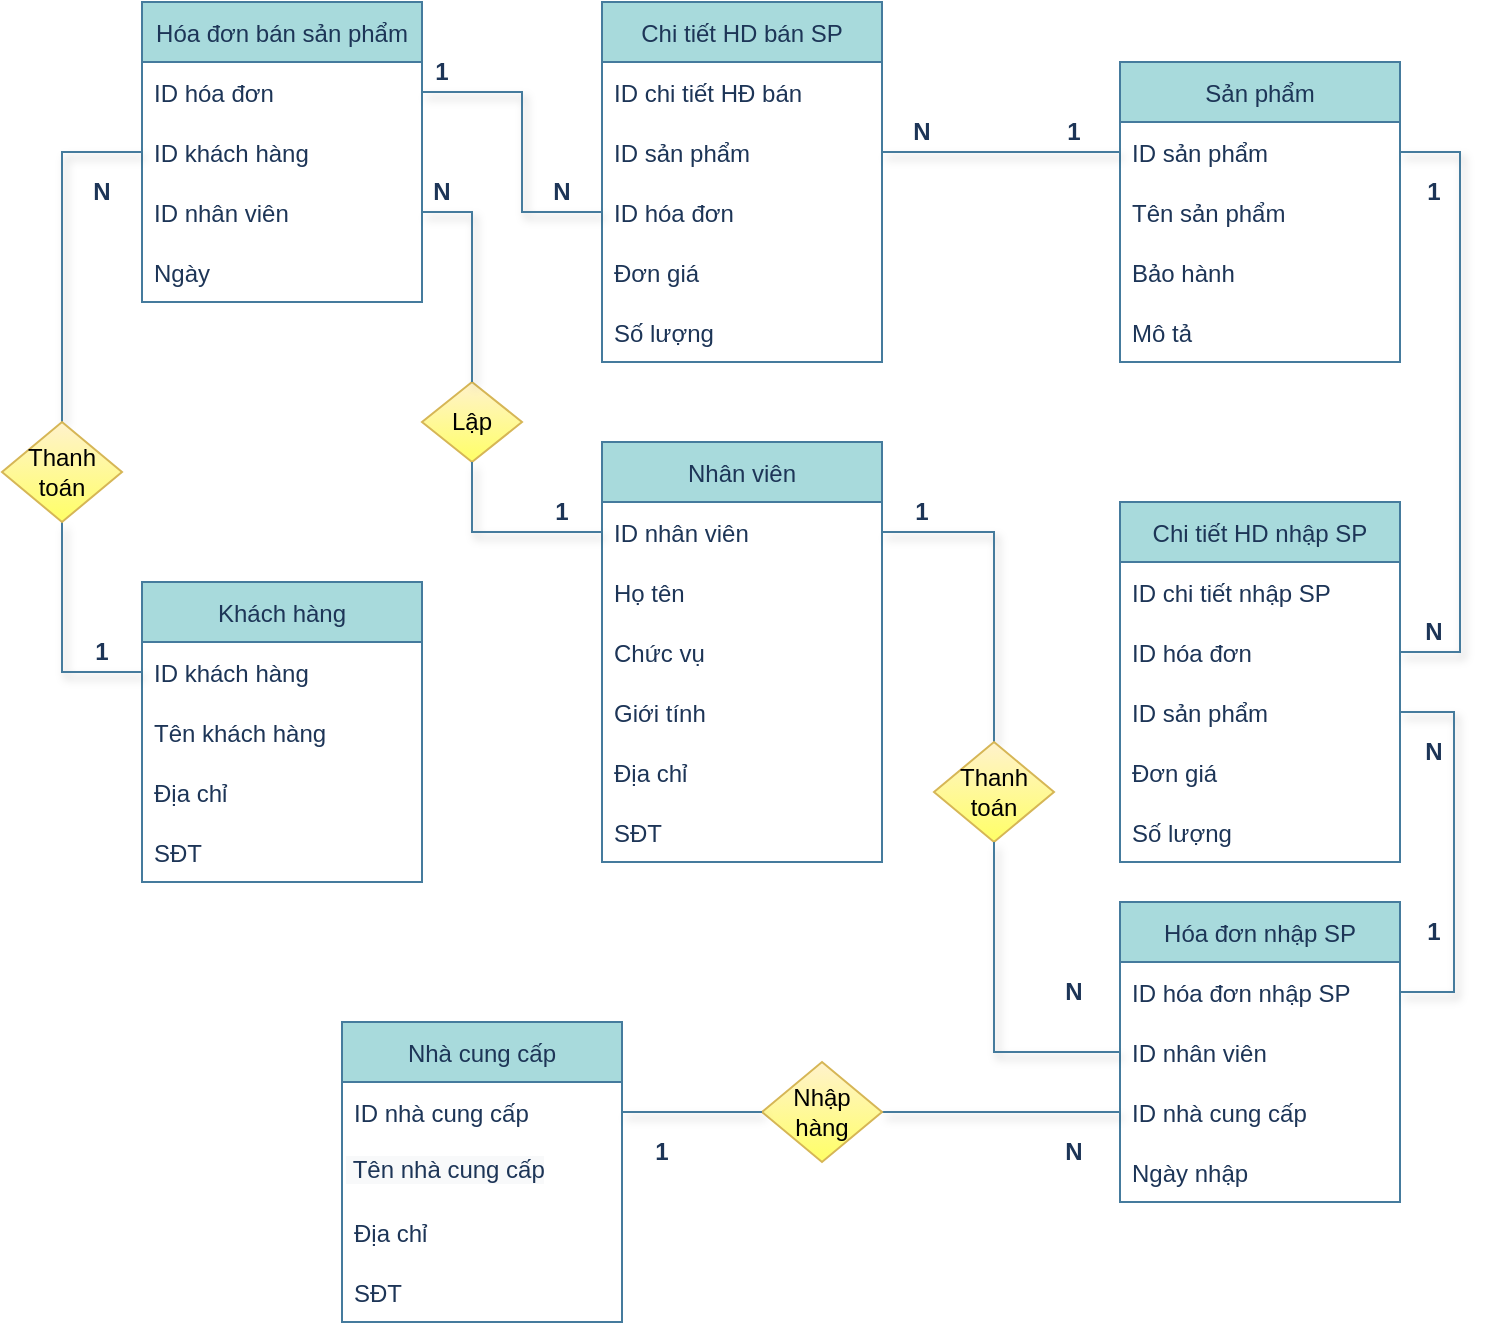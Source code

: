 <mxfile version="16.2.6" type="github">
  <diagram id="dGMib69D_cBfETXL7jhn" name="Page-1">
    <mxGraphModel dx="569" dy="523" grid="1" gridSize="10" guides="1" tooltips="1" connect="1" arrows="1" fold="1" page="1" pageScale="1" pageWidth="827" pageHeight="1169" background="#FFFFFF" math="0" shadow="0">
      <root>
        <mxCell id="0" />
        <mxCell id="1" parent="0" />
        <mxCell id="uv5CzfROaBmRkuvhpo79-32" value="Hóa đơn bán sản phẩm" style="swimlane;fontStyle=0;childLayout=stackLayout;horizontal=1;startSize=30;horizontalStack=0;resizeParent=1;resizeParentMax=0;resizeLast=0;collapsible=1;marginBottom=0;fillColor=#A8DADC;strokeColor=#457B9D;fontColor=#1D3557;" parent="1" vertex="1">
          <mxGeometry x="104" y="20" width="140" height="150" as="geometry">
            <mxRectangle x="40" y="40" width="140" height="30" as="alternateBounds" />
          </mxGeometry>
        </mxCell>
        <mxCell id="uv5CzfROaBmRkuvhpo79-33" value="ID hóa đơn" style="text;strokeColor=none;fillColor=none;align=left;verticalAlign=middle;spacingLeft=4;spacingRight=4;overflow=hidden;points=[[0,0.5],[1,0.5]];portConstraint=eastwest;rotatable=0;fontColor=#1D3557;" parent="uv5CzfROaBmRkuvhpo79-32" vertex="1">
          <mxGeometry y="30" width="140" height="30" as="geometry" />
        </mxCell>
        <mxCell id="uv5CzfROaBmRkuvhpo79-35" value="ID khách hàng" style="text;strokeColor=none;fillColor=none;align=left;verticalAlign=middle;spacingLeft=4;spacingRight=4;overflow=hidden;points=[[0,0.5],[1,0.5]];portConstraint=eastwest;rotatable=0;fontColor=#1D3557;" parent="uv5CzfROaBmRkuvhpo79-32" vertex="1">
          <mxGeometry y="60" width="140" height="30" as="geometry" />
        </mxCell>
        <mxCell id="uv5CzfROaBmRkuvhpo79-34" value="ID nhân viên" style="text;strokeColor=none;fillColor=none;align=left;verticalAlign=middle;spacingLeft=4;spacingRight=4;overflow=hidden;points=[[0,0.5],[1,0.5]];portConstraint=eastwest;rotatable=0;fontColor=#1D3557;" parent="uv5CzfROaBmRkuvhpo79-32" vertex="1">
          <mxGeometry y="90" width="140" height="30" as="geometry" />
        </mxCell>
        <mxCell id="uv5CzfROaBmRkuvhpo79-85" value="Ngày" style="text;strokeColor=none;fillColor=none;align=left;verticalAlign=middle;spacingLeft=4;spacingRight=4;overflow=hidden;points=[[0,0.5],[1,0.5]];portConstraint=eastwest;rotatable=0;fontColor=#1D3557;" parent="uv5CzfROaBmRkuvhpo79-32" vertex="1">
          <mxGeometry y="120" width="140" height="30" as="geometry" />
        </mxCell>
        <mxCell id="uv5CzfROaBmRkuvhpo79-40" value="Hóa đơn nhập SP" style="swimlane;fontStyle=0;childLayout=stackLayout;horizontal=1;startSize=30;horizontalStack=0;resizeParent=1;resizeParentMax=0;resizeLast=0;collapsible=1;marginBottom=0;fillColor=#A8DADC;strokeColor=#457B9D;fontColor=#1D3557;" parent="1" vertex="1">
          <mxGeometry x="593" y="470" width="140" height="150" as="geometry">
            <mxRectangle x="610" y="600" width="170" height="30" as="alternateBounds" />
          </mxGeometry>
        </mxCell>
        <mxCell id="uv5CzfROaBmRkuvhpo79-41" value="ID hóa đơn nhập SP" style="text;strokeColor=none;fillColor=none;align=left;verticalAlign=middle;spacingLeft=4;spacingRight=4;overflow=hidden;points=[[0,0.5],[1,0.5]];portConstraint=eastwest;rotatable=0;fontColor=#1D3557;" parent="uv5CzfROaBmRkuvhpo79-40" vertex="1">
          <mxGeometry y="30" width="140" height="30" as="geometry" />
        </mxCell>
        <mxCell id="uv5CzfROaBmRkuvhpo79-42" value="ID nhân viên" style="text;strokeColor=none;fillColor=none;align=left;verticalAlign=middle;spacingLeft=4;spacingRight=4;overflow=hidden;points=[[0,0.5],[1,0.5]];portConstraint=eastwest;rotatable=0;fontColor=#1D3557;" parent="uv5CzfROaBmRkuvhpo79-40" vertex="1">
          <mxGeometry y="60" width="140" height="30" as="geometry" />
        </mxCell>
        <mxCell id="L0eSTbh8aa3jM8EI-2dH-5" value="ID nhà cung cấp" style="text;strokeColor=none;fillColor=none;align=left;verticalAlign=middle;spacingLeft=4;spacingRight=4;overflow=hidden;points=[[0,0.5],[1,0.5]];portConstraint=eastwest;rotatable=0;fontColor=#1D3557;" parent="uv5CzfROaBmRkuvhpo79-40" vertex="1">
          <mxGeometry y="90" width="140" height="30" as="geometry" />
        </mxCell>
        <mxCell id="uv5CzfROaBmRkuvhpo79-43" value="Ngày nhập" style="text;strokeColor=none;fillColor=none;align=left;verticalAlign=middle;spacingLeft=4;spacingRight=4;overflow=hidden;points=[[0,0.5],[1,0.5]];portConstraint=eastwest;rotatable=0;fontColor=#1D3557;" parent="uv5CzfROaBmRkuvhpo79-40" vertex="1">
          <mxGeometry y="120" width="140" height="30" as="geometry" />
        </mxCell>
        <mxCell id="uv5CzfROaBmRkuvhpo79-44" value="Chi tiết HD bán SP" style="swimlane;fontStyle=0;childLayout=stackLayout;horizontal=1;startSize=30;horizontalStack=0;resizeParent=1;resizeParentMax=0;resizeLast=0;collapsible=1;marginBottom=0;fillColor=#A8DADC;strokeColor=#457B9D;fontColor=#1D3557;" parent="1" vertex="1">
          <mxGeometry x="334" y="20" width="140" height="180" as="geometry">
            <mxRectangle x="390" y="30" width="140" height="50" as="alternateBounds" />
          </mxGeometry>
        </mxCell>
        <mxCell id="uv5CzfROaBmRkuvhpo79-45" value="ID chi tiết HĐ bán" style="text;strokeColor=none;fillColor=none;align=left;verticalAlign=middle;spacingLeft=4;spacingRight=4;overflow=hidden;points=[[0,0.5],[1,0.5]];portConstraint=eastwest;rotatable=0;fontColor=#1D3557;" parent="uv5CzfROaBmRkuvhpo79-44" vertex="1">
          <mxGeometry y="30" width="140" height="30" as="geometry" />
        </mxCell>
        <mxCell id="uv5CzfROaBmRkuvhpo79-46" value="ID sản phẩm" style="text;strokeColor=none;fillColor=none;align=left;verticalAlign=middle;spacingLeft=4;spacingRight=4;overflow=hidden;points=[[0,0.5],[1,0.5]];portConstraint=eastwest;rotatable=0;fontColor=#1D3557;" parent="uv5CzfROaBmRkuvhpo79-44" vertex="1">
          <mxGeometry y="60" width="140" height="30" as="geometry" />
        </mxCell>
        <mxCell id="L0eSTbh8aa3jM8EI-2dH-1" value="ID hóa đơn" style="text;strokeColor=none;fillColor=none;align=left;verticalAlign=middle;spacingLeft=4;spacingRight=4;overflow=hidden;points=[[0,0.5],[1,0.5]];portConstraint=eastwest;rotatable=0;fontColor=#1D3557;" parent="uv5CzfROaBmRkuvhpo79-44" vertex="1">
          <mxGeometry y="90" width="140" height="30" as="geometry" />
        </mxCell>
        <mxCell id="L0eSTbh8aa3jM8EI-2dH-3" value="Đơn giá" style="text;strokeColor=none;fillColor=none;align=left;verticalAlign=middle;spacingLeft=4;spacingRight=4;overflow=hidden;points=[[0,0.5],[1,0.5]];portConstraint=eastwest;rotatable=0;fontColor=#1D3557;" parent="uv5CzfROaBmRkuvhpo79-44" vertex="1">
          <mxGeometry y="120" width="140" height="30" as="geometry" />
        </mxCell>
        <mxCell id="uv5CzfROaBmRkuvhpo79-47" value="Số lượng" style="text;strokeColor=none;fillColor=none;align=left;verticalAlign=middle;spacingLeft=4;spacingRight=4;overflow=hidden;points=[[0,0.5],[1,0.5]];portConstraint=eastwest;rotatable=0;fontColor=#1D3557;" parent="uv5CzfROaBmRkuvhpo79-44" vertex="1">
          <mxGeometry y="150" width="140" height="30" as="geometry" />
        </mxCell>
        <mxCell id="uv5CzfROaBmRkuvhpo79-64" value="Nhân viên" style="swimlane;fontStyle=0;childLayout=stackLayout;horizontal=1;startSize=30;horizontalStack=0;resizeParent=1;resizeParentMax=0;resizeLast=0;collapsible=1;marginBottom=0;fillColor=#A8DADC;strokeColor=#457B9D;fontColor=#1D3557;" parent="1" vertex="1">
          <mxGeometry x="334" y="240" width="140" height="210" as="geometry">
            <mxRectangle x="50" y="910" width="90" height="30" as="alternateBounds" />
          </mxGeometry>
        </mxCell>
        <mxCell id="uv5CzfROaBmRkuvhpo79-65" value="ID nhân viên " style="text;strokeColor=none;fillColor=none;align=left;verticalAlign=middle;spacingLeft=4;spacingRight=4;overflow=hidden;points=[[0,0.5],[1,0.5]];portConstraint=eastwest;rotatable=0;fontColor=#1D3557;" parent="uv5CzfROaBmRkuvhpo79-64" vertex="1">
          <mxGeometry y="30" width="140" height="30" as="geometry" />
        </mxCell>
        <mxCell id="uv5CzfROaBmRkuvhpo79-89" value="Họ tên" style="text;strokeColor=none;fillColor=none;align=left;verticalAlign=middle;spacingLeft=4;spacingRight=4;overflow=hidden;points=[[0,0.5],[1,0.5]];portConstraint=eastwest;rotatable=0;fontColor=#1D3557;" parent="uv5CzfROaBmRkuvhpo79-64" vertex="1">
          <mxGeometry y="60" width="140" height="30" as="geometry" />
        </mxCell>
        <mxCell id="uv5CzfROaBmRkuvhpo79-87" value="Chức vụ" style="text;strokeColor=none;fillColor=none;align=left;verticalAlign=middle;spacingLeft=4;spacingRight=4;overflow=hidden;points=[[0,0.5],[1,0.5]];portConstraint=eastwest;rotatable=0;fontColor=#1D3557;" parent="uv5CzfROaBmRkuvhpo79-64" vertex="1">
          <mxGeometry y="90" width="140" height="30" as="geometry" />
        </mxCell>
        <mxCell id="uv5CzfROaBmRkuvhpo79-88" value="Giới tính" style="text;strokeColor=none;fillColor=none;align=left;verticalAlign=middle;spacingLeft=4;spacingRight=4;overflow=hidden;points=[[0,0.5],[1,0.5]];portConstraint=eastwest;rotatable=0;fontColor=#1D3557;" parent="uv5CzfROaBmRkuvhpo79-64" vertex="1">
          <mxGeometry y="120" width="140" height="30" as="geometry" />
        </mxCell>
        <mxCell id="uv5CzfROaBmRkuvhpo79-66" value="Địa chỉ" style="text;strokeColor=none;fillColor=none;align=left;verticalAlign=middle;spacingLeft=4;spacingRight=4;overflow=hidden;points=[[0,0.5],[1,0.5]];portConstraint=eastwest;rotatable=0;fontColor=#1D3557;" parent="uv5CzfROaBmRkuvhpo79-64" vertex="1">
          <mxGeometry y="150" width="140" height="30" as="geometry" />
        </mxCell>
        <mxCell id="uv5CzfROaBmRkuvhpo79-67" value="SĐT" style="text;strokeColor=none;fillColor=none;align=left;verticalAlign=middle;spacingLeft=4;spacingRight=4;overflow=hidden;points=[[0,0.5],[1,0.5]];portConstraint=eastwest;rotatable=0;fontColor=#1D3557;" parent="uv5CzfROaBmRkuvhpo79-64" vertex="1">
          <mxGeometry y="180" width="140" height="30" as="geometry" />
        </mxCell>
        <mxCell id="uv5CzfROaBmRkuvhpo79-90" value="Sản phẩm" style="swimlane;fontStyle=0;childLayout=stackLayout;horizontal=1;startSize=30;horizontalStack=0;resizeParent=1;resizeParentMax=0;resizeLast=0;collapsible=1;marginBottom=0;fillColor=#A8DADC;strokeColor=#457B9D;fontColor=#1D3557;" parent="1" vertex="1">
          <mxGeometry x="593" y="50" width="140" height="150" as="geometry">
            <mxRectangle x="460" y="350" width="90" height="30" as="alternateBounds" />
          </mxGeometry>
        </mxCell>
        <mxCell id="uv5CzfROaBmRkuvhpo79-91" value="ID sản phẩm" style="text;strokeColor=none;fillColor=none;align=left;verticalAlign=middle;spacingLeft=4;spacingRight=4;overflow=hidden;points=[[0,0.5],[1,0.5]];portConstraint=eastwest;rotatable=0;fontColor=#1D3557;" parent="uv5CzfROaBmRkuvhpo79-90" vertex="1">
          <mxGeometry y="30" width="140" height="30" as="geometry" />
        </mxCell>
        <mxCell id="uv5CzfROaBmRkuvhpo79-92" value="Tên sản phẩm   " style="text;strokeColor=none;fillColor=none;align=left;verticalAlign=middle;spacingLeft=4;spacingRight=4;overflow=hidden;points=[[0,0.5],[1,0.5]];portConstraint=eastwest;rotatable=0;fontColor=#1D3557;" parent="uv5CzfROaBmRkuvhpo79-90" vertex="1">
          <mxGeometry y="60" width="140" height="30" as="geometry" />
        </mxCell>
        <mxCell id="uv5CzfROaBmRkuvhpo79-93" value="Bảo hành" style="text;strokeColor=none;fillColor=none;align=left;verticalAlign=middle;spacingLeft=4;spacingRight=4;overflow=hidden;points=[[0,0.5],[1,0.5]];portConstraint=eastwest;rotatable=0;fontColor=#1D3557;" parent="uv5CzfROaBmRkuvhpo79-90" vertex="1">
          <mxGeometry y="90" width="140" height="30" as="geometry" />
        </mxCell>
        <mxCell id="L0eSTbh8aa3jM8EI-2dH-4" value="Mô tả" style="text;strokeColor=none;fillColor=none;align=left;verticalAlign=middle;spacingLeft=4;spacingRight=4;overflow=hidden;points=[[0,0.5],[1,0.5]];portConstraint=eastwest;rotatable=0;fontColor=#1D3557;" parent="uv5CzfROaBmRkuvhpo79-90" vertex="1">
          <mxGeometry y="120" width="140" height="30" as="geometry" />
        </mxCell>
        <mxCell id="uv5CzfROaBmRkuvhpo79-140" value="Khách hàng" style="swimlane;fontStyle=0;childLayout=stackLayout;horizontal=1;startSize=30;horizontalStack=0;resizeParent=1;resizeParentMax=0;resizeLast=0;collapsible=1;marginBottom=0;fillColor=#A8DADC;strokeColor=#457B9D;fontColor=#1D3557;" parent="1" vertex="1">
          <mxGeometry x="104" y="310" width="140" height="150" as="geometry">
            <mxRectangle x="210" y="305" width="100" height="30" as="alternateBounds" />
          </mxGeometry>
        </mxCell>
        <mxCell id="uv5CzfROaBmRkuvhpo79-141" value="ID khách hàng" style="text;strokeColor=none;fillColor=none;align=left;verticalAlign=middle;spacingLeft=4;spacingRight=4;overflow=hidden;points=[[0,0.5],[1,0.5]];portConstraint=eastwest;rotatable=0;startSize=30;fontColor=#1D3557;" parent="uv5CzfROaBmRkuvhpo79-140" vertex="1">
          <mxGeometry y="30" width="140" height="30" as="geometry" />
        </mxCell>
        <mxCell id="uv5CzfROaBmRkuvhpo79-144" value="Tên khách hàng" style="text;strokeColor=none;fillColor=none;align=left;verticalAlign=middle;spacingLeft=4;spacingRight=4;overflow=hidden;points=[[0,0.5],[1,0.5]];portConstraint=eastwest;rotatable=0;startSize=30;fontColor=#1D3557;" parent="uv5CzfROaBmRkuvhpo79-140" vertex="1">
          <mxGeometry y="60" width="140" height="30" as="geometry" />
        </mxCell>
        <mxCell id="uv5CzfROaBmRkuvhpo79-142" value="Địa chỉ" style="text;strokeColor=none;fillColor=none;align=left;verticalAlign=middle;spacingLeft=4;spacingRight=4;overflow=hidden;points=[[0,0.5],[1,0.5]];portConstraint=eastwest;rotatable=0;startSize=30;fontColor=#1D3557;" parent="uv5CzfROaBmRkuvhpo79-140" vertex="1">
          <mxGeometry y="90" width="140" height="30" as="geometry" />
        </mxCell>
        <mxCell id="uv5CzfROaBmRkuvhpo79-143" value="SĐT" style="text;strokeColor=none;fillColor=none;align=left;verticalAlign=middle;spacingLeft=4;spacingRight=4;overflow=hidden;points=[[0,0.5],[1,0.5]];portConstraint=eastwest;rotatable=0;startSize=30;fontColor=#1D3557;" parent="uv5CzfROaBmRkuvhpo79-140" vertex="1">
          <mxGeometry y="120" width="140" height="30" as="geometry" />
        </mxCell>
        <mxCell id="uv5CzfROaBmRkuvhpo79-146" value="Nhà cung cấp" style="swimlane;fontStyle=0;childLayout=stackLayout;horizontal=1;startSize=30;horizontalStack=0;resizeParent=1;resizeParentMax=0;resizeLast=0;collapsible=1;marginBottom=0;fillColor=#A8DADC;strokeColor=#457B9D;fontColor=#1D3557;" parent="1" vertex="1">
          <mxGeometry x="204" y="530" width="140" height="150" as="geometry">
            <mxRectangle x="570" y="40" width="110" height="30" as="alternateBounds" />
          </mxGeometry>
        </mxCell>
        <mxCell id="uv5CzfROaBmRkuvhpo79-147" value="ID nhà cung cấp" style="text;strokeColor=none;fillColor=none;align=left;verticalAlign=middle;spacingLeft=4;spacingRight=4;overflow=hidden;points=[[0,0.5],[1,0.5]];portConstraint=eastwest;rotatable=0;startSize=30;fontColor=#1D3557;" parent="uv5CzfROaBmRkuvhpo79-146" vertex="1">
          <mxGeometry y="30" width="140" height="30" as="geometry" />
        </mxCell>
        <mxCell id="L0eSTbh8aa3jM8EI-2dH-2" value="&lt;span style=&quot;color: rgb(29 , 53 , 87) ; font-family: &amp;#34;helvetica&amp;#34; ; font-size: 12px ; font-style: normal ; font-weight: 400 ; letter-spacing: normal ; text-align: left ; text-indent: 0px ; text-transform: none ; word-spacing: 0px ; background-color: rgb(248 , 249 , 250) ; display: inline ; float: none&quot;&gt;&amp;nbsp;Tên nhà cung cấp&lt;/span&gt;" style="text;whiteSpace=wrap;html=1;" parent="uv5CzfROaBmRkuvhpo79-146" vertex="1">
          <mxGeometry y="60" width="140" height="30" as="geometry" />
        </mxCell>
        <mxCell id="uv5CzfROaBmRkuvhpo79-148" value="Địa chỉ" style="text;strokeColor=none;fillColor=none;align=left;verticalAlign=middle;spacingLeft=4;spacingRight=4;overflow=hidden;points=[[0,0.5],[1,0.5]];portConstraint=eastwest;rotatable=0;startSize=30;fontColor=#1D3557;" parent="uv5CzfROaBmRkuvhpo79-146" vertex="1">
          <mxGeometry y="90" width="140" height="30" as="geometry" />
        </mxCell>
        <mxCell id="uv5CzfROaBmRkuvhpo79-149" value="SĐT" style="text;strokeColor=none;fillColor=none;align=left;verticalAlign=middle;spacingLeft=4;spacingRight=4;overflow=hidden;points=[[0,0.5],[1,0.5]];portConstraint=eastwest;rotatable=0;startSize=30;fontColor=#1D3557;" parent="uv5CzfROaBmRkuvhpo79-146" vertex="1">
          <mxGeometry y="120" width="140" height="30" as="geometry" />
        </mxCell>
        <mxCell id="pMQHemcvJotVO2MOoGLu-8" value="" style="endArrow=none;html=1;rounded=0;shadow=1;labelBackgroundColor=#F1FAEE;strokeColor=#457B9D;fontColor=#1D3557;entryX=0;entryY=0.5;entryDx=0;entryDy=0;exitX=0.5;exitY=0;exitDx=0;exitDy=0;" parent="1" source="pMQHemcvJotVO2MOoGLu-76" target="uv5CzfROaBmRkuvhpo79-35" edge="1">
          <mxGeometry width="50" height="50" relative="1" as="geometry">
            <mxPoint x="234" y="100" as="sourcePoint" />
            <mxPoint x="414" y="130" as="targetPoint" />
            <Array as="points">
              <mxPoint x="64" y="95" />
            </Array>
          </mxGeometry>
        </mxCell>
        <mxCell id="pMQHemcvJotVO2MOoGLu-9" value="" style="endArrow=none;html=1;rounded=0;shadow=1;entryX=0.5;entryY=1;entryDx=0;entryDy=0;labelBackgroundColor=#F1FAEE;strokeColor=#457B9D;fontColor=#1D3557;exitX=0;exitY=0.5;exitDx=0;exitDy=0;" parent="1" source="uv5CzfROaBmRkuvhpo79-141" target="pMQHemcvJotVO2MOoGLu-76" edge="1">
          <mxGeometry width="50" height="50" relative="1" as="geometry">
            <mxPoint x="204" y="95" as="sourcePoint" />
            <mxPoint x="534" y="45" as="targetPoint" />
            <Array as="points">
              <mxPoint x="64" y="355" />
            </Array>
          </mxGeometry>
        </mxCell>
        <mxCell id="pMQHemcvJotVO2MOoGLu-10" value="Lập" style="rhombus;whiteSpace=wrap;html=1;fillColor=#fff2cc;strokeColor=#d6b656;gradientColor=#FFFF66;" parent="1" vertex="1">
          <mxGeometry x="244" y="210" width="50" height="40" as="geometry" />
        </mxCell>
        <mxCell id="pMQHemcvJotVO2MOoGLu-11" value="" style="endArrow=none;html=1;rounded=0;shadow=1;exitX=0.5;exitY=0;exitDx=0;exitDy=0;labelBackgroundColor=#F1FAEE;strokeColor=#457B9D;fontColor=#1D3557;entryX=1;entryY=0.5;entryDx=0;entryDy=0;" parent="1" source="pMQHemcvJotVO2MOoGLu-10" target="uv5CzfROaBmRkuvhpo79-34" edge="1">
          <mxGeometry width="50" height="50" relative="1" as="geometry">
            <mxPoint x="404" y="310" as="sourcePoint" />
            <mxPoint x="104" y="410" as="targetPoint" />
            <Array as="points">
              <mxPoint x="269" y="125" />
            </Array>
          </mxGeometry>
        </mxCell>
        <mxCell id="pMQHemcvJotVO2MOoGLu-12" value="" style="endArrow=none;html=1;rounded=0;shadow=1;entryX=0.5;entryY=1;entryDx=0;entryDy=0;exitX=0;exitY=0.5;exitDx=0;exitDy=0;labelBackgroundColor=#F1FAEE;strokeColor=#457B9D;fontColor=#1D3557;" parent="1" source="uv5CzfROaBmRkuvhpo79-65" target="pMQHemcvJotVO2MOoGLu-10" edge="1">
          <mxGeometry width="50" height="50" relative="1" as="geometry">
            <mxPoint x="89" y="730" as="sourcePoint" />
            <mxPoint x="464" y="620" as="targetPoint" />
            <Array as="points">
              <mxPoint x="269" y="285" />
            </Array>
          </mxGeometry>
        </mxCell>
        <mxCell id="pMQHemcvJotVO2MOoGLu-22" value="" style="endArrow=none;html=1;rounded=0;shadow=1;startSize=50;labelBackgroundColor=#F1FAEE;strokeColor=#457B9D;fontColor=#1D3557;exitX=1;exitY=0.5;exitDx=0;exitDy=0;entryX=0;entryY=0.5;entryDx=0;entryDy=0;startArrow=none;" parent="1" source="L0eSTbh8aa3jM8EI-2dH-13" target="L0eSTbh8aa3jM8EI-2dH-5" edge="1">
          <mxGeometry width="50" height="50" relative="1" as="geometry">
            <mxPoint x="674" y="370" as="sourcePoint" />
            <mxPoint x="584" y="370" as="targetPoint" />
            <Array as="points" />
          </mxGeometry>
        </mxCell>
        <mxCell id="pMQHemcvJotVO2MOoGLu-39" value="" style="endArrow=none;html=1;rounded=0;shadow=1;labelBackgroundColor=#F1FAEE;strokeColor=#457B9D;fontColor=#1D3557;exitX=1;exitY=0.5;exitDx=0;exitDy=0;entryX=1;entryY=0.5;entryDx=0;entryDy=0;" parent="1" source="uv5CzfROaBmRkuvhpo79-41" target="L0eSTbh8aa3jM8EI-2dH-25" edge="1">
          <mxGeometry width="50" height="50" relative="1" as="geometry">
            <mxPoint x="503" y="545" as="sourcePoint" />
            <mxPoint x="443" y="230" as="targetPoint" />
            <Array as="points">
              <mxPoint x="760" y="515" />
              <mxPoint x="760" y="375" />
            </Array>
          </mxGeometry>
        </mxCell>
        <mxCell id="pMQHemcvJotVO2MOoGLu-76" value="Thanh toán" style="rhombus;whiteSpace=wrap;html=1;fillColor=#fff2cc;strokeColor=#d6b656;gradientColor=#FFFF66;" parent="1" vertex="1">
          <mxGeometry x="34" y="230" width="60" height="50" as="geometry" />
        </mxCell>
        <mxCell id="pMQHemcvJotVO2MOoGLu-105" value="1" style="text;html=1;strokeColor=none;fillColor=none;align=center;verticalAlign=middle;whiteSpace=wrap;rounded=0;fontColor=#1D3557;fontStyle=1" parent="1" vertex="1">
          <mxGeometry x="224" y="40" width="60" height="30" as="geometry" />
        </mxCell>
        <mxCell id="pMQHemcvJotVO2MOoGLu-106" value="N" style="text;html=1;strokeColor=none;fillColor=none;align=center;verticalAlign=middle;whiteSpace=wrap;rounded=0;fontColor=#1D3557;fontStyle=1" parent="1" vertex="1">
          <mxGeometry x="284" y="100" width="60" height="30" as="geometry" />
        </mxCell>
        <mxCell id="pMQHemcvJotVO2MOoGLu-1" value="" style="endArrow=none;html=1;rounded=0;entryX=0;entryY=0.5;entryDx=0;entryDy=0;exitX=1;exitY=0.5;exitDx=0;exitDy=0;shadow=1;labelBackgroundColor=#F1FAEE;strokeColor=#457B9D;fontColor=#1D3557;" parent="1" source="uv5CzfROaBmRkuvhpo79-33" target="L0eSTbh8aa3jM8EI-2dH-1" edge="1">
          <mxGeometry width="50" height="50" relative="1" as="geometry">
            <mxPoint x="404" y="150" as="sourcePoint" />
            <mxPoint x="184" y="187.5" as="targetPoint" />
            <Array as="points">
              <mxPoint x="294" y="65" />
              <mxPoint x="294" y="125" />
            </Array>
          </mxGeometry>
        </mxCell>
        <mxCell id="L0eSTbh8aa3jM8EI-2dH-10" value="" style="endArrow=none;html=1;rounded=0;entryX=0;entryY=0.5;entryDx=0;entryDy=0;exitX=1;exitY=0.5;exitDx=0;exitDy=0;shadow=1;labelBackgroundColor=#F1FAEE;strokeColor=#457B9D;fontColor=#1D3557;" parent="1" source="uv5CzfROaBmRkuvhpo79-46" target="uv5CzfROaBmRkuvhpo79-91" edge="1">
          <mxGeometry width="50" height="50" relative="1" as="geometry">
            <mxPoint x="414" y="125" as="sourcePoint" />
            <mxPoint x="524" y="165" as="targetPoint" />
            <Array as="points" />
          </mxGeometry>
        </mxCell>
        <mxCell id="L0eSTbh8aa3jM8EI-2dH-18" value="1" style="text;html=1;strokeColor=none;fillColor=none;align=center;verticalAlign=middle;whiteSpace=wrap;rounded=0;fontColor=#1D3557;fontStyle=1" parent="1" vertex="1">
          <mxGeometry x="540" y="70" width="60" height="30" as="geometry" />
        </mxCell>
        <mxCell id="L0eSTbh8aa3jM8EI-2dH-13" value="Nhập hàng" style="rhombus;whiteSpace=wrap;html=1;fillColor=#fff2cc;strokeColor=#d6b656;gradientColor=#FFFF66;" parent="1" vertex="1">
          <mxGeometry x="414" y="550" width="60" height="50" as="geometry" />
        </mxCell>
        <mxCell id="L0eSTbh8aa3jM8EI-2dH-22" value="" style="endArrow=none;html=1;rounded=0;shadow=1;startSize=50;labelBackgroundColor=#F1FAEE;strokeColor=#457B9D;fontColor=#1D3557;exitX=1;exitY=0.5;exitDx=0;exitDy=0;entryX=0;entryY=0.5;entryDx=0;entryDy=0;" parent="1" source="uv5CzfROaBmRkuvhpo79-147" target="L0eSTbh8aa3jM8EI-2dH-13" edge="1">
          <mxGeometry width="50" height="50" relative="1" as="geometry">
            <mxPoint x="564" y="515" as="sourcePoint" />
            <mxPoint x="564" y="385" as="targetPoint" />
            <Array as="points" />
          </mxGeometry>
        </mxCell>
        <mxCell id="L0eSTbh8aa3jM8EI-2dH-23" value="Chi tiết HD nhập SP" style="swimlane;fontStyle=0;childLayout=stackLayout;horizontal=1;startSize=30;horizontalStack=0;resizeParent=1;resizeParentMax=0;resizeLast=0;collapsible=1;marginBottom=0;fillColor=#A8DADC;strokeColor=#457B9D;fontColor=#1D3557;" parent="1" vertex="1">
          <mxGeometry x="593" y="270" width="140" height="180" as="geometry">
            <mxRectangle x="390" y="30" width="140" height="50" as="alternateBounds" />
          </mxGeometry>
        </mxCell>
        <mxCell id="L0eSTbh8aa3jM8EI-2dH-24" value="ID chi tiết nhập SP" style="text;strokeColor=none;fillColor=none;align=left;verticalAlign=middle;spacingLeft=4;spacingRight=4;overflow=hidden;points=[[0,0.5],[1,0.5]];portConstraint=eastwest;rotatable=0;fontColor=#1D3557;" parent="L0eSTbh8aa3jM8EI-2dH-23" vertex="1">
          <mxGeometry y="30" width="140" height="30" as="geometry" />
        </mxCell>
        <mxCell id="L0eSTbh8aa3jM8EI-2dH-26" value="ID hóa đơn" style="text;strokeColor=none;fillColor=none;align=left;verticalAlign=middle;spacingLeft=4;spacingRight=4;overflow=hidden;points=[[0,0.5],[1,0.5]];portConstraint=eastwest;rotatable=0;fontColor=#1D3557;" parent="L0eSTbh8aa3jM8EI-2dH-23" vertex="1">
          <mxGeometry y="60" width="140" height="30" as="geometry" />
        </mxCell>
        <mxCell id="L0eSTbh8aa3jM8EI-2dH-25" value="ID sản phẩm" style="text;strokeColor=none;fillColor=none;align=left;verticalAlign=middle;spacingLeft=4;spacingRight=4;overflow=hidden;points=[[0,0.5],[1,0.5]];portConstraint=eastwest;rotatable=0;fontColor=#1D3557;" parent="L0eSTbh8aa3jM8EI-2dH-23" vertex="1">
          <mxGeometry y="90" width="140" height="30" as="geometry" />
        </mxCell>
        <mxCell id="mRNrauZZ1BOFnZPc08fO-1" value="Đơn giá" style="text;strokeColor=none;fillColor=none;align=left;verticalAlign=middle;spacingLeft=4;spacingRight=4;overflow=hidden;points=[[0,0.5],[1,0.5]];portConstraint=eastwest;rotatable=0;fontColor=#1D3557;" parent="L0eSTbh8aa3jM8EI-2dH-23" vertex="1">
          <mxGeometry y="120" width="140" height="30" as="geometry" />
        </mxCell>
        <mxCell id="L0eSTbh8aa3jM8EI-2dH-27" value="Số lượng" style="text;strokeColor=none;fillColor=none;align=left;verticalAlign=middle;spacingLeft=4;spacingRight=4;overflow=hidden;points=[[0,0.5],[1,0.5]];portConstraint=eastwest;rotatable=0;fontColor=#1D3557;" parent="L0eSTbh8aa3jM8EI-2dH-23" vertex="1">
          <mxGeometry y="150" width="140" height="30" as="geometry" />
        </mxCell>
        <mxCell id="L0eSTbh8aa3jM8EI-2dH-28" value="" style="endArrow=none;html=1;rounded=0;shadow=1;labelBackgroundColor=#F1FAEE;strokeColor=#457B9D;fontColor=#1D3557;exitX=1;exitY=0.5;exitDx=0;exitDy=0;entryX=1;entryY=0.5;entryDx=0;entryDy=0;" parent="1" source="uv5CzfROaBmRkuvhpo79-91" target="L0eSTbh8aa3jM8EI-2dH-26" edge="1">
          <mxGeometry width="50" height="50" relative="1" as="geometry">
            <mxPoint x="603" y="535" as="sourcePoint" />
            <mxPoint x="733" y="370" as="targetPoint" />
            <Array as="points">
              <mxPoint x="763" y="95" />
              <mxPoint x="763" y="345" />
            </Array>
          </mxGeometry>
        </mxCell>
        <mxCell id="L0eSTbh8aa3jM8EI-2dH-32" value="1" style="text;html=1;strokeColor=none;fillColor=none;align=center;verticalAlign=middle;whiteSpace=wrap;rounded=0;fontColor=#1D3557;fontStyle=1" parent="1" vertex="1">
          <mxGeometry x="284" y="260" width="60" height="30" as="geometry" />
        </mxCell>
        <mxCell id="L0eSTbh8aa3jM8EI-2dH-34" value="N" style="text;html=1;strokeColor=none;fillColor=none;align=center;verticalAlign=middle;whiteSpace=wrap;rounded=0;fontColor=#1D3557;fontStyle=1" parent="1" vertex="1">
          <mxGeometry x="464" y="70" width="60" height="30" as="geometry" />
        </mxCell>
        <mxCell id="L0eSTbh8aa3jM8EI-2dH-35" value="N" style="text;html=1;strokeColor=none;fillColor=none;align=center;verticalAlign=middle;whiteSpace=wrap;rounded=0;fontColor=#1D3557;fontStyle=1" parent="1" vertex="1">
          <mxGeometry x="224" y="100" width="60" height="30" as="geometry" />
        </mxCell>
        <mxCell id="L0eSTbh8aa3jM8EI-2dH-37" value="1" style="text;html=1;strokeColor=none;fillColor=none;align=center;verticalAlign=middle;whiteSpace=wrap;rounded=0;fontColor=#1D3557;fontStyle=1" parent="1" vertex="1">
          <mxGeometry x="54" y="330" width="60" height="30" as="geometry" />
        </mxCell>
        <mxCell id="L0eSTbh8aa3jM8EI-2dH-38" value="N" style="text;html=1;strokeColor=none;fillColor=none;align=center;verticalAlign=middle;whiteSpace=wrap;rounded=0;fontColor=#1D3557;fontStyle=1" parent="1" vertex="1">
          <mxGeometry x="54" y="100" width="60" height="30" as="geometry" />
        </mxCell>
        <mxCell id="L0eSTbh8aa3jM8EI-2dH-40" value="1" style="text;html=1;strokeColor=none;fillColor=none;align=center;verticalAlign=middle;whiteSpace=wrap;rounded=0;fontColor=#1D3557;fontStyle=1" parent="1" vertex="1">
          <mxGeometry x="334" y="580" width="60" height="30" as="geometry" />
        </mxCell>
        <mxCell id="L0eSTbh8aa3jM8EI-2dH-41" value="N" style="text;html=1;strokeColor=none;fillColor=none;align=center;verticalAlign=middle;whiteSpace=wrap;rounded=0;fontColor=#1D3557;fontStyle=1" parent="1" vertex="1">
          <mxGeometry x="540" y="580" width="60" height="30" as="geometry" />
        </mxCell>
        <mxCell id="L0eSTbh8aa3jM8EI-2dH-43" value="N" style="text;html=1;strokeColor=none;fillColor=none;align=center;verticalAlign=middle;whiteSpace=wrap;rounded=0;fontColor=#1D3557;fontStyle=1" parent="1" vertex="1">
          <mxGeometry x="720" y="380" width="60" height="30" as="geometry" />
        </mxCell>
        <mxCell id="L0eSTbh8aa3jM8EI-2dH-44" value="1" style="text;html=1;strokeColor=none;fillColor=none;align=center;verticalAlign=middle;whiteSpace=wrap;rounded=0;fontColor=#1D3557;fontStyle=1" parent="1" vertex="1">
          <mxGeometry x="720" y="470" width="60" height="30" as="geometry" />
        </mxCell>
        <mxCell id="L0eSTbh8aa3jM8EI-2dH-45" value="1" style="text;html=1;strokeColor=none;fillColor=none;align=center;verticalAlign=middle;whiteSpace=wrap;rounded=0;fontColor=#1D3557;fontStyle=1" parent="1" vertex="1">
          <mxGeometry x="720" y="100" width="60" height="30" as="geometry" />
        </mxCell>
        <mxCell id="L0eSTbh8aa3jM8EI-2dH-46" value="N" style="text;html=1;strokeColor=none;fillColor=none;align=center;verticalAlign=middle;whiteSpace=wrap;rounded=0;fontColor=#1D3557;fontStyle=1" parent="1" vertex="1">
          <mxGeometry x="720" y="320" width="60" height="30" as="geometry" />
        </mxCell>
        <mxCell id="pzUQrpyIVAUl3M3D1erd-3" value="" style="endArrow=none;html=1;rounded=0;shadow=1;entryX=1;entryY=0.5;entryDx=0;entryDy=0;exitX=0.5;exitY=0;exitDx=0;exitDy=0;labelBackgroundColor=#F1FAEE;strokeColor=#457B9D;fontColor=#1D3557;startArrow=none;" parent="1" source="pzUQrpyIVAUl3M3D1erd-4" target="uv5CzfROaBmRkuvhpo79-65" edge="1">
          <mxGeometry width="50" height="50" relative="1" as="geometry">
            <mxPoint x="575" y="380" as="sourcePoint" />
            <mxPoint x="510" y="345" as="targetPoint" />
            <Array as="points">
              <mxPoint x="530" y="285" />
            </Array>
          </mxGeometry>
        </mxCell>
        <mxCell id="pzUQrpyIVAUl3M3D1erd-4" value="Thanh toán" style="rhombus;whiteSpace=wrap;html=1;fillColor=#fff2cc;strokeColor=#d6b656;gradientColor=#FFFF66;" parent="1" vertex="1">
          <mxGeometry x="500" y="390" width="60" height="50" as="geometry" />
        </mxCell>
        <mxCell id="pzUQrpyIVAUl3M3D1erd-5" value="" style="endArrow=none;html=1;rounded=0;shadow=1;entryX=0.5;entryY=1;entryDx=0;entryDy=0;exitX=0;exitY=0.5;exitDx=0;exitDy=0;labelBackgroundColor=#F1FAEE;strokeColor=#457B9D;fontColor=#1D3557;" parent="1" source="uv5CzfROaBmRkuvhpo79-42" target="pzUQrpyIVAUl3M3D1erd-4" edge="1">
          <mxGeometry width="50" height="50" relative="1" as="geometry">
            <mxPoint x="593" y="525" as="sourcePoint" />
            <mxPoint x="474" y="285" as="targetPoint" />
            <Array as="points">
              <mxPoint x="530" y="545" />
              <mxPoint x="530" y="525" />
            </Array>
          </mxGeometry>
        </mxCell>
        <mxCell id="pzUQrpyIVAUl3M3D1erd-6" value="1" style="text;html=1;strokeColor=none;fillColor=none;align=center;verticalAlign=middle;whiteSpace=wrap;rounded=0;fontColor=#1D3557;fontStyle=1" parent="1" vertex="1">
          <mxGeometry x="464" y="260" width="60" height="30" as="geometry" />
        </mxCell>
        <mxCell id="pzUQrpyIVAUl3M3D1erd-7" value="N" style="text;html=1;strokeColor=none;fillColor=none;align=center;verticalAlign=middle;whiteSpace=wrap;rounded=0;fontColor=#1D3557;fontStyle=1" parent="1" vertex="1">
          <mxGeometry x="540" y="500" width="60" height="30" as="geometry" />
        </mxCell>
      </root>
    </mxGraphModel>
  </diagram>
</mxfile>

